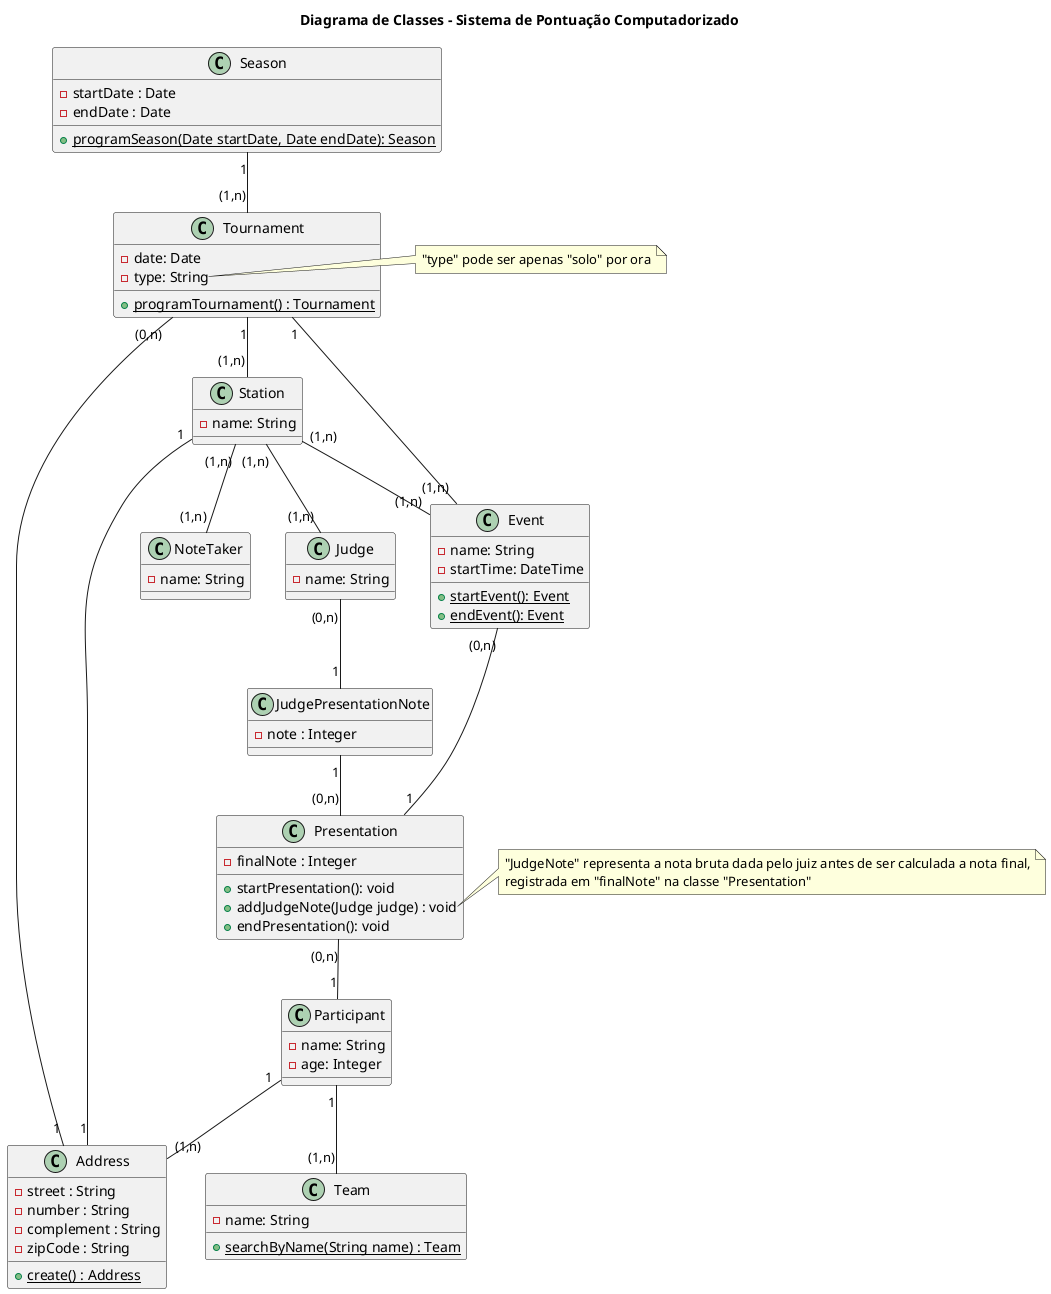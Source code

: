 @startuml

title Diagrama de Classes - Sistema de Pontuação Computadorizado

class Address {
  - street : String
  - number : String
  - complement : String
  - zipCode : String

  {static} + create() : Address
}

class Season {
  - startDate : Date
  - endDate : Date

  + {static} programSeason(Date startDate, Date endDate): Season
}

class Station {
  - name: String
}

class Tournament {
  - date: Date
  - type: String
  
  + {static} programTournament() : Tournament
}

note right of Tournament::type
  "type" pode ser apenas "solo" por ora
end note

class NoteTaker {
  - name: String
}

class Event {
  - name: String
  - startTime: DateTime

  + {static} startEvent(): Event
  + {static} endEvent(): Event
}

class Presentation {
  - finalNote : Integer

  + startPresentation(): void
  + addJudgeNote(Judge judge) : void
  + endPresentation(): void
}

note right of Presentation::addJudgeNote
  "JudgeNote" representa a nota bruta dada pelo juiz antes de ser calculada a nota final,
  registrada em "finalNote" na classe "Presentation"
end note

class Participant {
  - name: String
  - age: Integer
}

class Judge {
  - name: String
}

class JudgePresentationNote {
  - note : Integer
}

class Team {
  - name: String

  + {static} searchByName(String name) : Team
}

Address "1" -- "(0,n)" Tournament

Season "1" -- "(1,n)" Tournament

Address "1" -- "1" Station

Tournament "1" -- "(1,n)" Station

Tournament "1" -- "(1,n)" Event

Station "(1,n)" -- "(1,n)" NoteTaker

Station "(1,n)" -- "(1,n)" Event

Station "(1,n)" -- "(1,n)" Judge

Event "(0,n)" -- "1" Presentation

Judge "(0,n)" -- "1" JudgePresentationNote

JudgePresentationNote "1" -- "(0,n)" Presentation

Presentation "(0,n)" -- "1" Participant

Participant "1" -- "(1,n)" Team

Participant "1" -- "(1,n)" Address

@enduml

